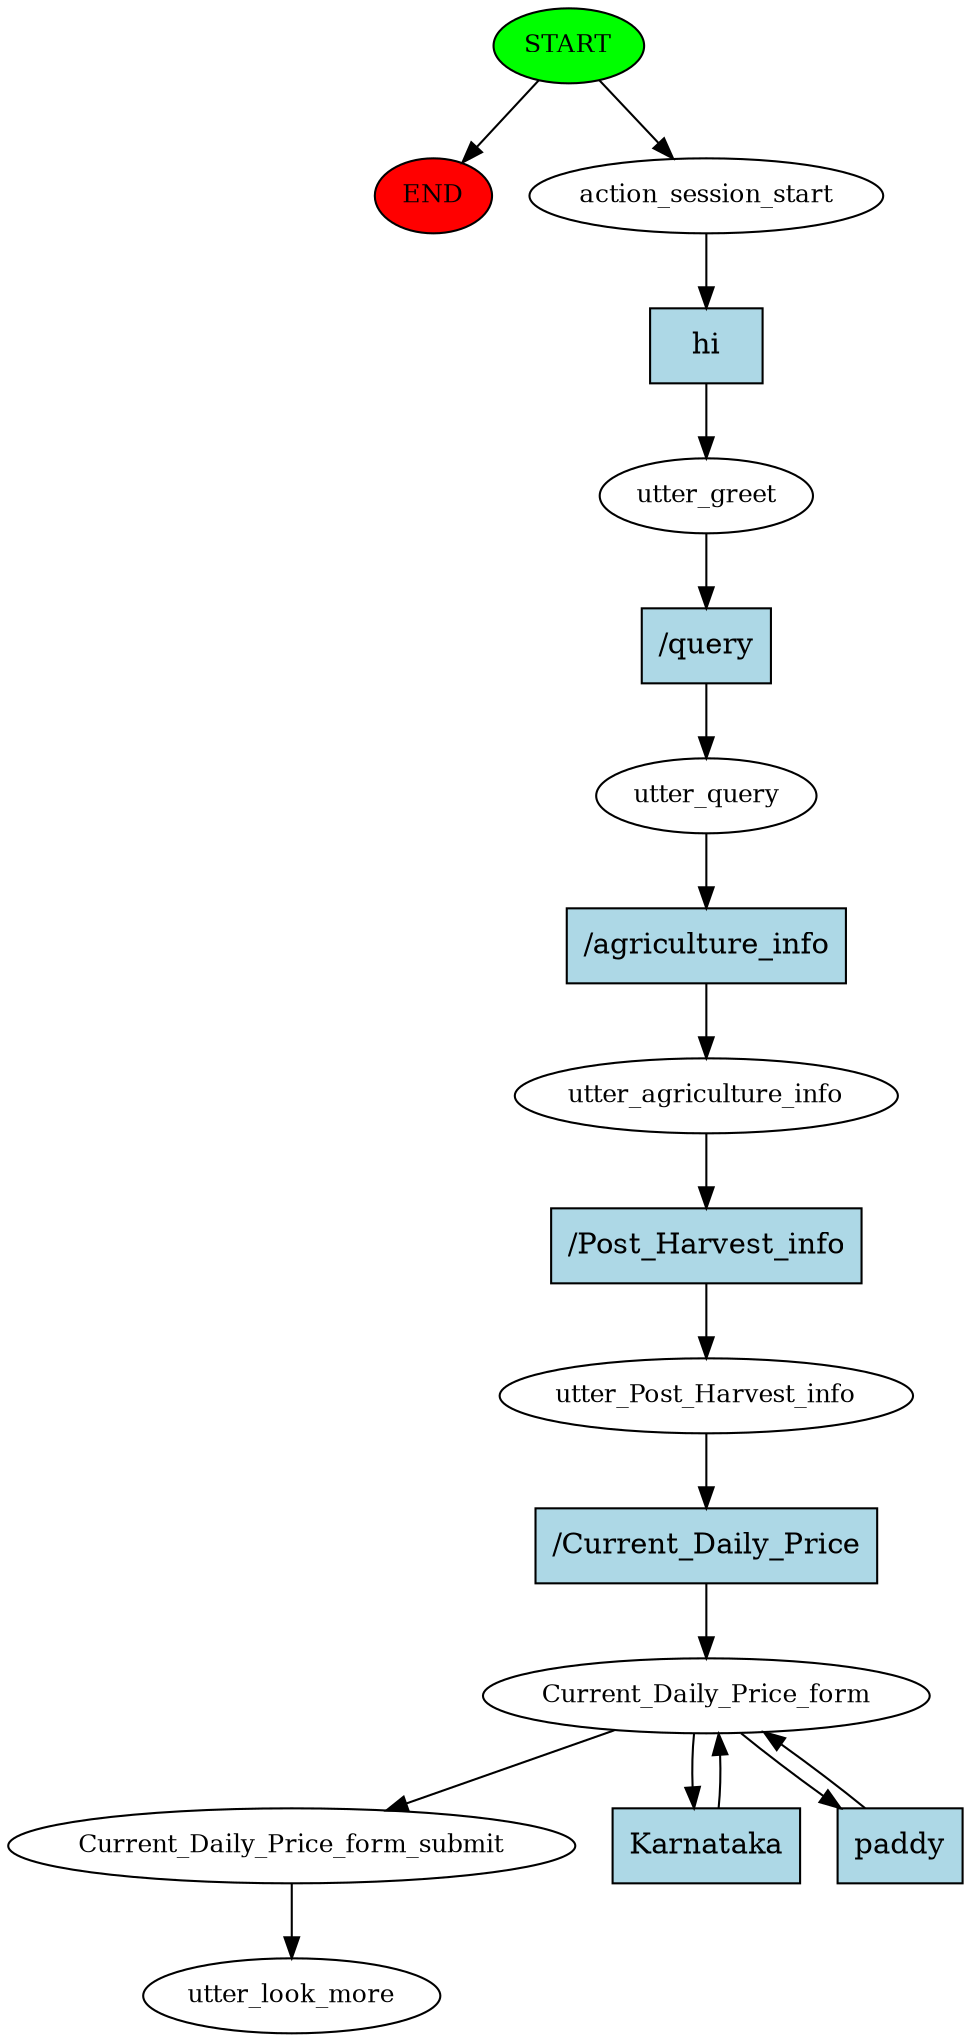 digraph  {
0 [class="start active", fillcolor=green, fontsize=12, label=START, style=filled];
"-1" [class=end, fillcolor=red, fontsize=12, label=END, style=filled];
1 [class=active, fontsize=12, label=action_session_start];
2 [class=active, fontsize=12, label=utter_greet];
3 [class=active, fontsize=12, label=utter_query];
4 [class=active, fontsize=12, label=utter_agriculture_info];
5 [class=active, fontsize=12, label=utter_Post_Harvest_info];
6 [class=active, fontsize=12, label=Current_Daily_Price_form];
9 [class=active, fontsize=12, label=Current_Daily_Price_form_submit];
10 [class="dashed active", fontsize=12, label=utter_look_more];
11 [class="intent active", fillcolor=lightblue, label=hi, shape=rect, style=filled];
12 [class="intent active", fillcolor=lightblue, label="/query", shape=rect, style=filled];
13 [class="intent active", fillcolor=lightblue, label="/agriculture_info", shape=rect, style=filled];
14 [class="intent active", fillcolor=lightblue, label="/Post_Harvest_info", shape=rect, style=filled];
15 [class="intent active", fillcolor=lightblue, label="/Current_Daily_Price", shape=rect, style=filled];
16 [class="intent active", fillcolor=lightblue, label=Karnataka, shape=rect, style=filled];
17 [class="intent active", fillcolor=lightblue, label=paddy, shape=rect, style=filled];
0 -> "-1"  [class="", key=NONE, label=""];
0 -> 1  [class=active, key=NONE, label=""];
1 -> 11  [class=active, key=0];
2 -> 12  [class=active, key=0];
3 -> 13  [class=active, key=0];
4 -> 14  [class=active, key=0];
5 -> 15  [class=active, key=0];
6 -> 9  [class=active, key=NONE, label=""];
6 -> 16  [class=active, key=0];
6 -> 17  [class=active, key=0];
9 -> 10  [class=active, key=NONE, label=""];
11 -> 2  [class=active, key=0];
12 -> 3  [class=active, key=0];
13 -> 4  [class=active, key=0];
14 -> 5  [class=active, key=0];
15 -> 6  [class=active, key=0];
16 -> 6  [class=active, key=0];
17 -> 6  [class=active, key=0];
}
